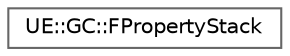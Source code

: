 digraph "Graphical Class Hierarchy"
{
 // INTERACTIVE_SVG=YES
 // LATEX_PDF_SIZE
  bgcolor="transparent";
  edge [fontname=Helvetica,fontsize=10,labelfontname=Helvetica,labelfontsize=10];
  node [fontname=Helvetica,fontsize=10,shape=box,height=0.2,width=0.4];
  rankdir="LR";
  Node0 [id="Node000000",label="UE::GC::FPropertyStack",height=0.2,width=0.4,color="grey40", fillcolor="white", style="filled",URL="$d4/d13/classUE_1_1GC_1_1FPropertyStack.html",tooltip="Helps generate debug property paths for GC schemas and to resolve them back to FProperties."];
}

